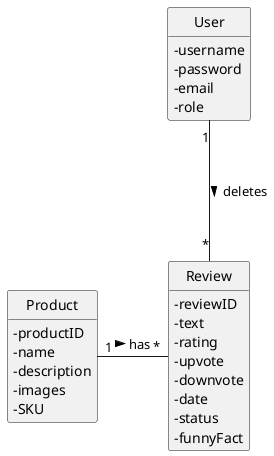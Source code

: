 @startuml
'https://plantuml.com/sequence-diagram

skinparam classAttributeIconSize 0
hide circle
hide methods

class Product {
    - productID
    - name
    - description
    - images
    - SKU
}

class Review {
    - reviewID
    - text
    - rating
    - upvote
    - downvote
    - date
    - status
    - funnyFact
}

class User {
    - username
    - password
    - email
    - role
}

User "1" -down-- "*" Review: deletes >
Product "1" -right-- "*" Review: has >
@enduml
